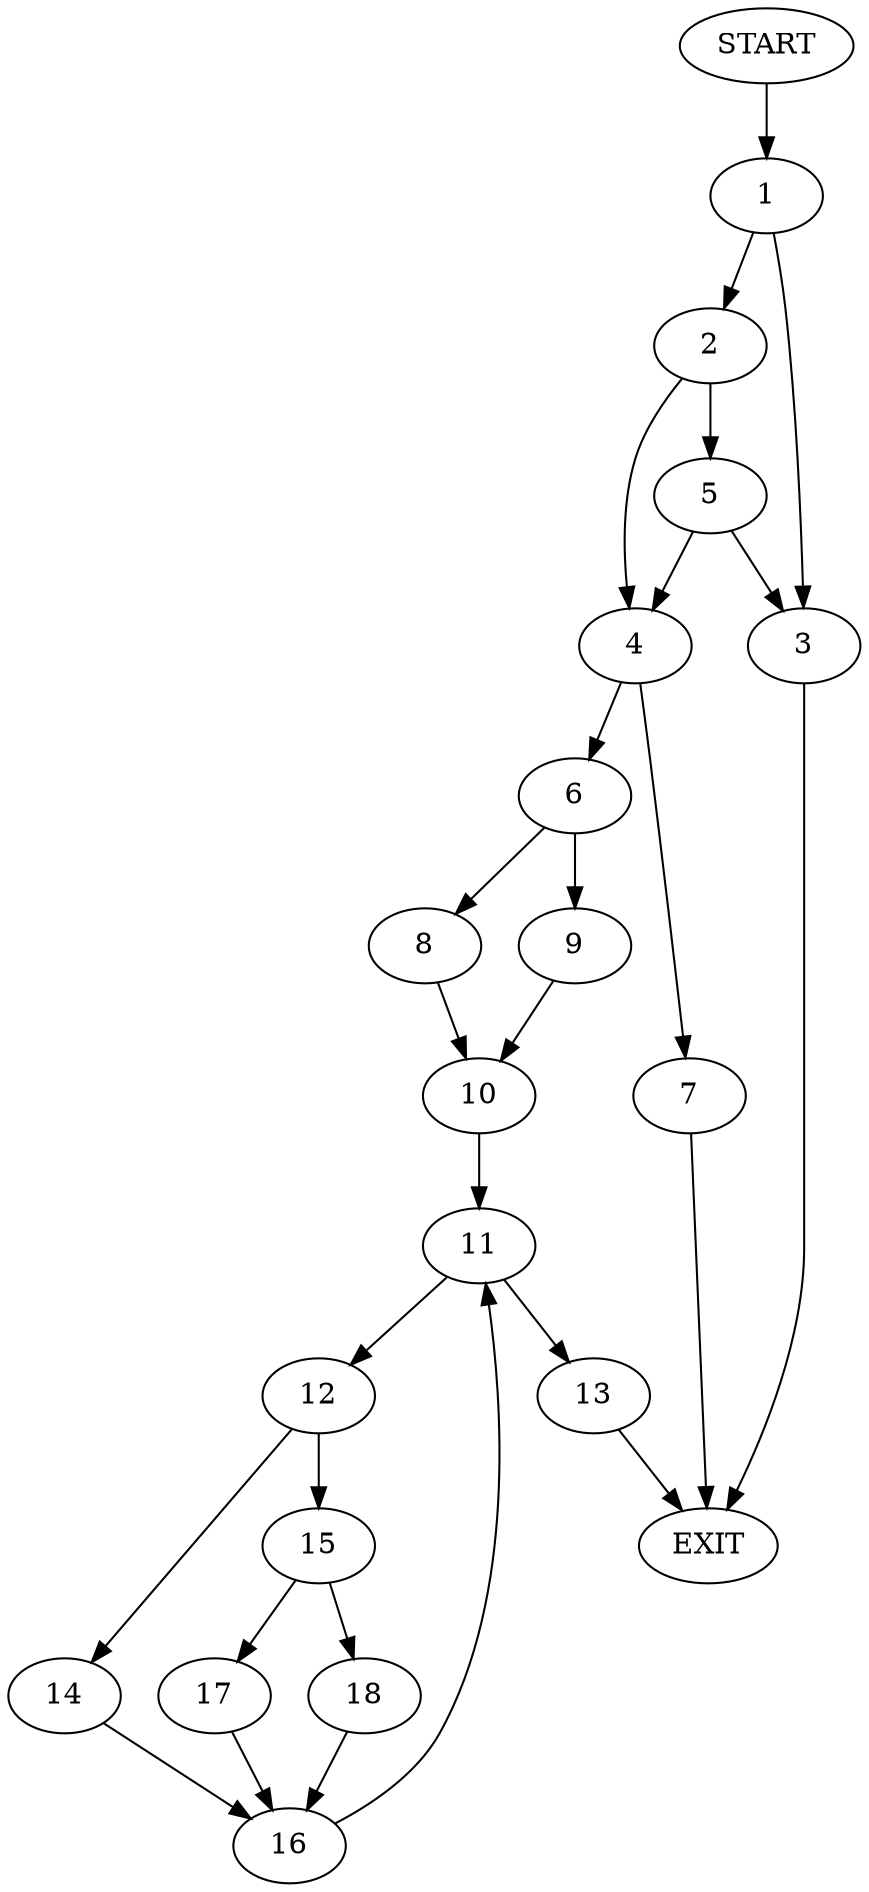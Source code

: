 digraph {
0 [label="START"]
19 [label="EXIT"]
0 -> 1
1 -> 2
1 -> 3
2 -> 4
2 -> 5
3 -> 19
4 -> 6
4 -> 7
5 -> 4
5 -> 3
7 -> 19
6 -> 8
6 -> 9
9 -> 10
8 -> 10
10 -> 11
11 -> 12
11 -> 13
12 -> 14
12 -> 15
13 -> 19
14 -> 16
15 -> 17
15 -> 18
16 -> 11
18 -> 16
17 -> 16
}

